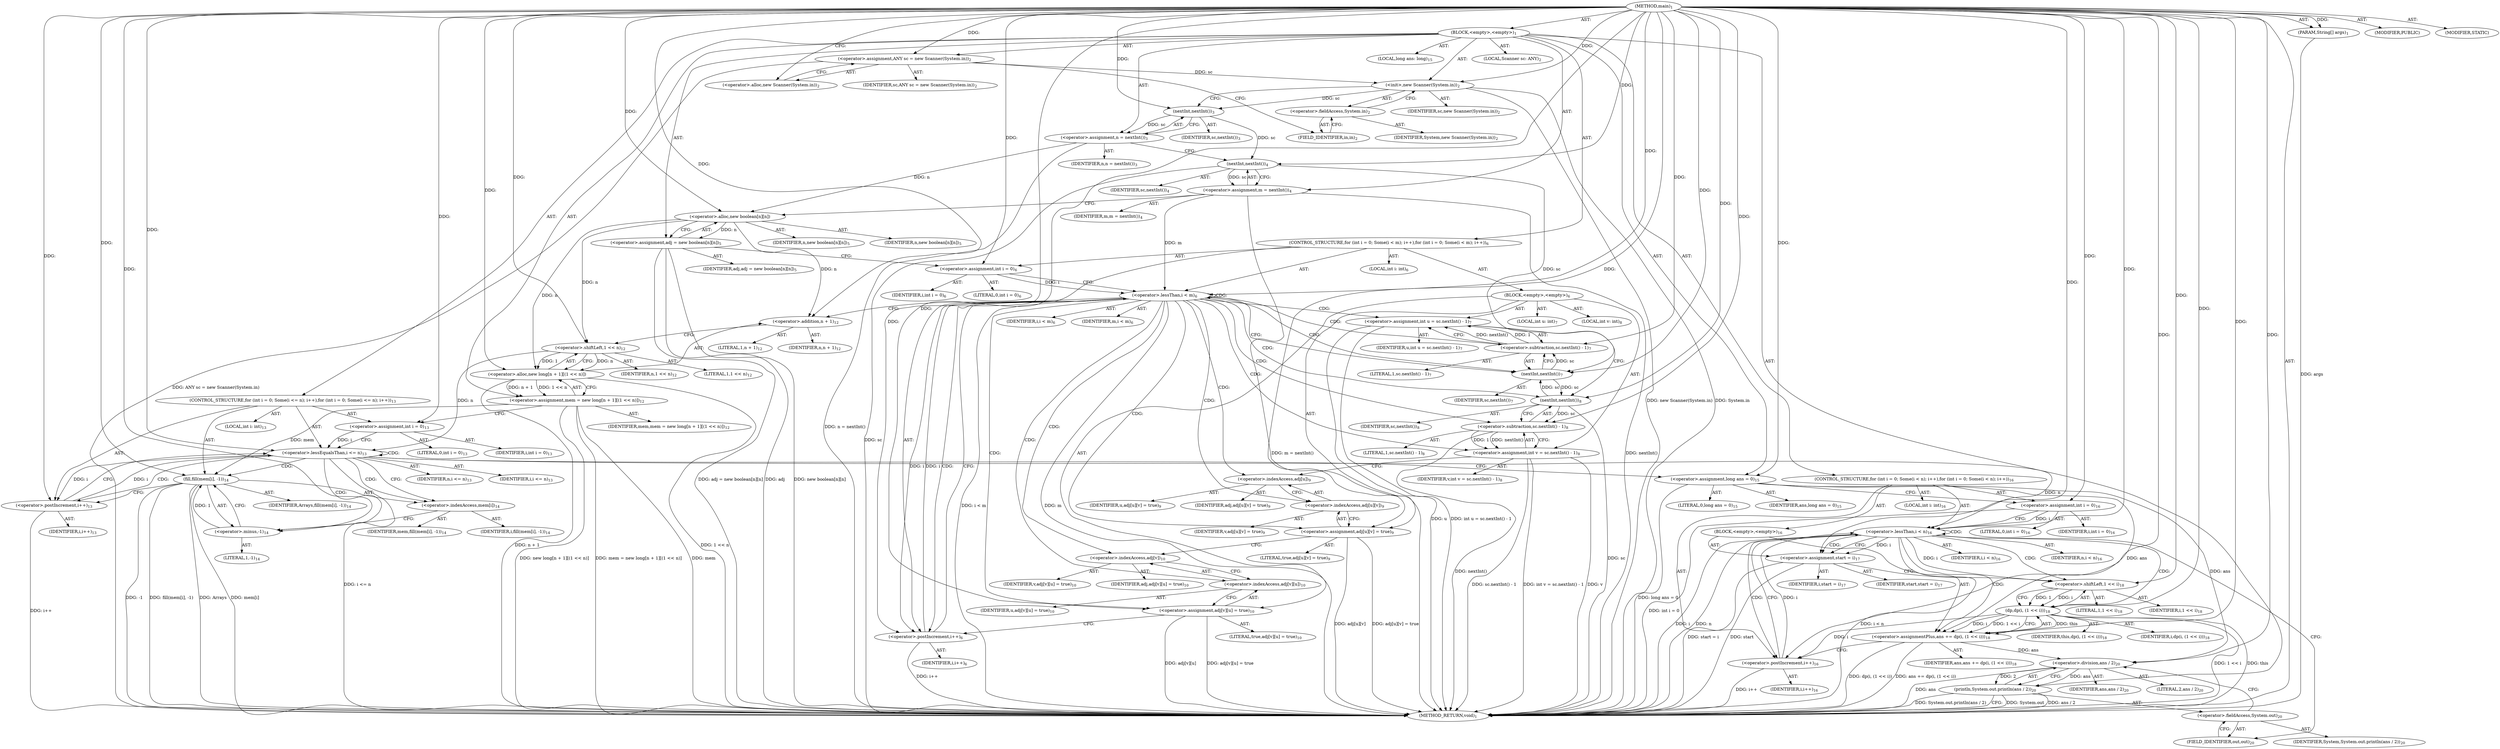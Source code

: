 digraph "main" {  
"19" [label = <(METHOD,main)<SUB>1</SUB>> ]
"20" [label = <(PARAM,String[] args)<SUB>1</SUB>> ]
"21" [label = <(BLOCK,&lt;empty&gt;,&lt;empty&gt;)<SUB>1</SUB>> ]
"4" [label = <(LOCAL,Scanner sc: ANY)<SUB>2</SUB>> ]
"22" [label = <(&lt;operator&gt;.assignment,ANY sc = new Scanner(System.in))<SUB>2</SUB>> ]
"23" [label = <(IDENTIFIER,sc,ANY sc = new Scanner(System.in))<SUB>2</SUB>> ]
"24" [label = <(&lt;operator&gt;.alloc,new Scanner(System.in))<SUB>2</SUB>> ]
"25" [label = <(&lt;init&gt;,new Scanner(System.in))<SUB>2</SUB>> ]
"3" [label = <(IDENTIFIER,sc,new Scanner(System.in))<SUB>2</SUB>> ]
"26" [label = <(&lt;operator&gt;.fieldAccess,System.in)<SUB>2</SUB>> ]
"27" [label = <(IDENTIFIER,System,new Scanner(System.in))<SUB>2</SUB>> ]
"28" [label = <(FIELD_IDENTIFIER,in,in)<SUB>2</SUB>> ]
"29" [label = <(&lt;operator&gt;.assignment,n = nextInt())<SUB>3</SUB>> ]
"30" [label = <(IDENTIFIER,n,n = nextInt())<SUB>3</SUB>> ]
"31" [label = <(nextInt,nextInt())<SUB>3</SUB>> ]
"32" [label = <(IDENTIFIER,sc,nextInt())<SUB>3</SUB>> ]
"33" [label = <(&lt;operator&gt;.assignment,m = nextInt())<SUB>4</SUB>> ]
"34" [label = <(IDENTIFIER,m,m = nextInt())<SUB>4</SUB>> ]
"35" [label = <(nextInt,nextInt())<SUB>4</SUB>> ]
"36" [label = <(IDENTIFIER,sc,nextInt())<SUB>4</SUB>> ]
"37" [label = <(&lt;operator&gt;.assignment,adj = new boolean[n][n])<SUB>5</SUB>> ]
"38" [label = <(IDENTIFIER,adj,adj = new boolean[n][n])<SUB>5</SUB>> ]
"39" [label = <(&lt;operator&gt;.alloc,new boolean[n][n])> ]
"40" [label = <(IDENTIFIER,n,new boolean[n][n])<SUB>5</SUB>> ]
"41" [label = <(IDENTIFIER,n,new boolean[n][n])<SUB>5</SUB>> ]
"42" [label = <(CONTROL_STRUCTURE,for (int i = 0; Some(i &lt; m); i++),for (int i = 0; Some(i &lt; m); i++))<SUB>6</SUB>> ]
"43" [label = <(LOCAL,int i: int)<SUB>6</SUB>> ]
"44" [label = <(&lt;operator&gt;.assignment,int i = 0)<SUB>6</SUB>> ]
"45" [label = <(IDENTIFIER,i,int i = 0)<SUB>6</SUB>> ]
"46" [label = <(LITERAL,0,int i = 0)<SUB>6</SUB>> ]
"47" [label = <(&lt;operator&gt;.lessThan,i &lt; m)<SUB>6</SUB>> ]
"48" [label = <(IDENTIFIER,i,i &lt; m)<SUB>6</SUB>> ]
"49" [label = <(IDENTIFIER,m,i &lt; m)<SUB>6</SUB>> ]
"50" [label = <(&lt;operator&gt;.postIncrement,i++)<SUB>6</SUB>> ]
"51" [label = <(IDENTIFIER,i,i++)<SUB>6</SUB>> ]
"52" [label = <(BLOCK,&lt;empty&gt;,&lt;empty&gt;)<SUB>6</SUB>> ]
"53" [label = <(LOCAL,int u: int)<SUB>7</SUB>> ]
"54" [label = <(&lt;operator&gt;.assignment,int u = sc.nextInt() - 1)<SUB>7</SUB>> ]
"55" [label = <(IDENTIFIER,u,int u = sc.nextInt() - 1)<SUB>7</SUB>> ]
"56" [label = <(&lt;operator&gt;.subtraction,sc.nextInt() - 1)<SUB>7</SUB>> ]
"57" [label = <(nextInt,nextInt())<SUB>7</SUB>> ]
"58" [label = <(IDENTIFIER,sc,nextInt())<SUB>7</SUB>> ]
"59" [label = <(LITERAL,1,sc.nextInt() - 1)<SUB>7</SUB>> ]
"60" [label = <(LOCAL,int v: int)<SUB>8</SUB>> ]
"61" [label = <(&lt;operator&gt;.assignment,int v = sc.nextInt() - 1)<SUB>8</SUB>> ]
"62" [label = <(IDENTIFIER,v,int v = sc.nextInt() - 1)<SUB>8</SUB>> ]
"63" [label = <(&lt;operator&gt;.subtraction,sc.nextInt() - 1)<SUB>8</SUB>> ]
"64" [label = <(nextInt,nextInt())<SUB>8</SUB>> ]
"65" [label = <(IDENTIFIER,sc,nextInt())<SUB>8</SUB>> ]
"66" [label = <(LITERAL,1,sc.nextInt() - 1)<SUB>8</SUB>> ]
"67" [label = <(&lt;operator&gt;.assignment,adj[u][v] = true)<SUB>9</SUB>> ]
"68" [label = <(&lt;operator&gt;.indexAccess,adj[u][v])<SUB>9</SUB>> ]
"69" [label = <(&lt;operator&gt;.indexAccess,adj[u])<SUB>9</SUB>> ]
"70" [label = <(IDENTIFIER,adj,adj[u][v] = true)<SUB>9</SUB>> ]
"71" [label = <(IDENTIFIER,u,adj[u][v] = true)<SUB>9</SUB>> ]
"72" [label = <(IDENTIFIER,v,adj[u][v] = true)<SUB>9</SUB>> ]
"73" [label = <(LITERAL,true,adj[u][v] = true)<SUB>9</SUB>> ]
"74" [label = <(&lt;operator&gt;.assignment,adj[v][u] = true)<SUB>10</SUB>> ]
"75" [label = <(&lt;operator&gt;.indexAccess,adj[v][u])<SUB>10</SUB>> ]
"76" [label = <(&lt;operator&gt;.indexAccess,adj[v])<SUB>10</SUB>> ]
"77" [label = <(IDENTIFIER,adj,adj[v][u] = true)<SUB>10</SUB>> ]
"78" [label = <(IDENTIFIER,v,adj[v][u] = true)<SUB>10</SUB>> ]
"79" [label = <(IDENTIFIER,u,adj[v][u] = true)<SUB>10</SUB>> ]
"80" [label = <(LITERAL,true,adj[v][u] = true)<SUB>10</SUB>> ]
"81" [label = <(&lt;operator&gt;.assignment,mem = new long[n + 1][(1 &lt;&lt; n)])<SUB>12</SUB>> ]
"82" [label = <(IDENTIFIER,mem,mem = new long[n + 1][(1 &lt;&lt; n)])<SUB>12</SUB>> ]
"83" [label = <(&lt;operator&gt;.alloc,new long[n + 1][(1 &lt;&lt; n)])> ]
"84" [label = <(&lt;operator&gt;.addition,n + 1)<SUB>12</SUB>> ]
"85" [label = <(IDENTIFIER,n,n + 1)<SUB>12</SUB>> ]
"86" [label = <(LITERAL,1,n + 1)<SUB>12</SUB>> ]
"87" [label = <(&lt;operator&gt;.shiftLeft,1 &lt;&lt; n)<SUB>12</SUB>> ]
"88" [label = <(LITERAL,1,1 &lt;&lt; n)<SUB>12</SUB>> ]
"89" [label = <(IDENTIFIER,n,1 &lt;&lt; n)<SUB>12</SUB>> ]
"90" [label = <(CONTROL_STRUCTURE,for (int i = 0; Some(i &lt;= n); i++),for (int i = 0; Some(i &lt;= n); i++))<SUB>13</SUB>> ]
"91" [label = <(LOCAL,int i: int)<SUB>13</SUB>> ]
"92" [label = <(&lt;operator&gt;.assignment,int i = 0)<SUB>13</SUB>> ]
"93" [label = <(IDENTIFIER,i,int i = 0)<SUB>13</SUB>> ]
"94" [label = <(LITERAL,0,int i = 0)<SUB>13</SUB>> ]
"95" [label = <(&lt;operator&gt;.lessEqualsThan,i &lt;= n)<SUB>13</SUB>> ]
"96" [label = <(IDENTIFIER,i,i &lt;= n)<SUB>13</SUB>> ]
"97" [label = <(IDENTIFIER,n,i &lt;= n)<SUB>13</SUB>> ]
"98" [label = <(&lt;operator&gt;.postIncrement,i++)<SUB>13</SUB>> ]
"99" [label = <(IDENTIFIER,i,i++)<SUB>13</SUB>> ]
"100" [label = <(fill,fill(mem[i], -1))<SUB>14</SUB>> ]
"101" [label = <(IDENTIFIER,Arrays,fill(mem[i], -1))<SUB>14</SUB>> ]
"102" [label = <(&lt;operator&gt;.indexAccess,mem[i])<SUB>14</SUB>> ]
"103" [label = <(IDENTIFIER,mem,fill(mem[i], -1))<SUB>14</SUB>> ]
"104" [label = <(IDENTIFIER,i,fill(mem[i], -1))<SUB>14</SUB>> ]
"105" [label = <(&lt;operator&gt;.minus,-1)<SUB>14</SUB>> ]
"106" [label = <(LITERAL,1,-1)<SUB>14</SUB>> ]
"107" [label = <(LOCAL,long ans: long)<SUB>15</SUB>> ]
"108" [label = <(&lt;operator&gt;.assignment,long ans = 0)<SUB>15</SUB>> ]
"109" [label = <(IDENTIFIER,ans,long ans = 0)<SUB>15</SUB>> ]
"110" [label = <(LITERAL,0,long ans = 0)<SUB>15</SUB>> ]
"111" [label = <(CONTROL_STRUCTURE,for (int i = 0; Some(i &lt; n); i++),for (int i = 0; Some(i &lt; n); i++))<SUB>16</SUB>> ]
"112" [label = <(LOCAL,int i: int)<SUB>16</SUB>> ]
"113" [label = <(&lt;operator&gt;.assignment,int i = 0)<SUB>16</SUB>> ]
"114" [label = <(IDENTIFIER,i,int i = 0)<SUB>16</SUB>> ]
"115" [label = <(LITERAL,0,int i = 0)<SUB>16</SUB>> ]
"116" [label = <(&lt;operator&gt;.lessThan,i &lt; n)<SUB>16</SUB>> ]
"117" [label = <(IDENTIFIER,i,i &lt; n)<SUB>16</SUB>> ]
"118" [label = <(IDENTIFIER,n,i &lt; n)<SUB>16</SUB>> ]
"119" [label = <(&lt;operator&gt;.postIncrement,i++)<SUB>16</SUB>> ]
"120" [label = <(IDENTIFIER,i,i++)<SUB>16</SUB>> ]
"121" [label = <(BLOCK,&lt;empty&gt;,&lt;empty&gt;)<SUB>16</SUB>> ]
"122" [label = <(&lt;operator&gt;.assignment,start = i)<SUB>17</SUB>> ]
"123" [label = <(IDENTIFIER,start,start = i)<SUB>17</SUB>> ]
"124" [label = <(IDENTIFIER,i,start = i)<SUB>17</SUB>> ]
"125" [label = <(&lt;operator&gt;.assignmentPlus,ans += dp(i, (1 &lt;&lt; i)))<SUB>18</SUB>> ]
"126" [label = <(IDENTIFIER,ans,ans += dp(i, (1 &lt;&lt; i)))<SUB>18</SUB>> ]
"127" [label = <(dp,dp(i, (1 &lt;&lt; i)))<SUB>18</SUB>> ]
"128" [label = <(IDENTIFIER,this,dp(i, (1 &lt;&lt; i)))<SUB>18</SUB>> ]
"129" [label = <(IDENTIFIER,i,dp(i, (1 &lt;&lt; i)))<SUB>18</SUB>> ]
"130" [label = <(&lt;operator&gt;.shiftLeft,1 &lt;&lt; i)<SUB>18</SUB>> ]
"131" [label = <(LITERAL,1,1 &lt;&lt; i)<SUB>18</SUB>> ]
"132" [label = <(IDENTIFIER,i,1 &lt;&lt; i)<SUB>18</SUB>> ]
"133" [label = <(println,System.out.println(ans / 2))<SUB>20</SUB>> ]
"134" [label = <(&lt;operator&gt;.fieldAccess,System.out)<SUB>20</SUB>> ]
"135" [label = <(IDENTIFIER,System,System.out.println(ans / 2))<SUB>20</SUB>> ]
"136" [label = <(FIELD_IDENTIFIER,out,out)<SUB>20</SUB>> ]
"137" [label = <(&lt;operator&gt;.division,ans / 2)<SUB>20</SUB>> ]
"138" [label = <(IDENTIFIER,ans,ans / 2)<SUB>20</SUB>> ]
"139" [label = <(LITERAL,2,ans / 2)<SUB>20</SUB>> ]
"140" [label = <(MODIFIER,PUBLIC)> ]
"141" [label = <(MODIFIER,STATIC)> ]
"142" [label = <(METHOD_RETURN,void)<SUB>1</SUB>> ]
  "19" -> "20"  [ label = "AST: "] 
  "19" -> "21"  [ label = "AST: "] 
  "19" -> "140"  [ label = "AST: "] 
  "19" -> "141"  [ label = "AST: "] 
  "19" -> "142"  [ label = "AST: "] 
  "21" -> "4"  [ label = "AST: "] 
  "21" -> "22"  [ label = "AST: "] 
  "21" -> "25"  [ label = "AST: "] 
  "21" -> "29"  [ label = "AST: "] 
  "21" -> "33"  [ label = "AST: "] 
  "21" -> "37"  [ label = "AST: "] 
  "21" -> "42"  [ label = "AST: "] 
  "21" -> "81"  [ label = "AST: "] 
  "21" -> "90"  [ label = "AST: "] 
  "21" -> "107"  [ label = "AST: "] 
  "21" -> "108"  [ label = "AST: "] 
  "21" -> "111"  [ label = "AST: "] 
  "21" -> "133"  [ label = "AST: "] 
  "22" -> "23"  [ label = "AST: "] 
  "22" -> "24"  [ label = "AST: "] 
  "25" -> "3"  [ label = "AST: "] 
  "25" -> "26"  [ label = "AST: "] 
  "26" -> "27"  [ label = "AST: "] 
  "26" -> "28"  [ label = "AST: "] 
  "29" -> "30"  [ label = "AST: "] 
  "29" -> "31"  [ label = "AST: "] 
  "31" -> "32"  [ label = "AST: "] 
  "33" -> "34"  [ label = "AST: "] 
  "33" -> "35"  [ label = "AST: "] 
  "35" -> "36"  [ label = "AST: "] 
  "37" -> "38"  [ label = "AST: "] 
  "37" -> "39"  [ label = "AST: "] 
  "39" -> "40"  [ label = "AST: "] 
  "39" -> "41"  [ label = "AST: "] 
  "42" -> "43"  [ label = "AST: "] 
  "42" -> "44"  [ label = "AST: "] 
  "42" -> "47"  [ label = "AST: "] 
  "42" -> "50"  [ label = "AST: "] 
  "42" -> "52"  [ label = "AST: "] 
  "44" -> "45"  [ label = "AST: "] 
  "44" -> "46"  [ label = "AST: "] 
  "47" -> "48"  [ label = "AST: "] 
  "47" -> "49"  [ label = "AST: "] 
  "50" -> "51"  [ label = "AST: "] 
  "52" -> "53"  [ label = "AST: "] 
  "52" -> "54"  [ label = "AST: "] 
  "52" -> "60"  [ label = "AST: "] 
  "52" -> "61"  [ label = "AST: "] 
  "52" -> "67"  [ label = "AST: "] 
  "52" -> "74"  [ label = "AST: "] 
  "54" -> "55"  [ label = "AST: "] 
  "54" -> "56"  [ label = "AST: "] 
  "56" -> "57"  [ label = "AST: "] 
  "56" -> "59"  [ label = "AST: "] 
  "57" -> "58"  [ label = "AST: "] 
  "61" -> "62"  [ label = "AST: "] 
  "61" -> "63"  [ label = "AST: "] 
  "63" -> "64"  [ label = "AST: "] 
  "63" -> "66"  [ label = "AST: "] 
  "64" -> "65"  [ label = "AST: "] 
  "67" -> "68"  [ label = "AST: "] 
  "67" -> "73"  [ label = "AST: "] 
  "68" -> "69"  [ label = "AST: "] 
  "68" -> "72"  [ label = "AST: "] 
  "69" -> "70"  [ label = "AST: "] 
  "69" -> "71"  [ label = "AST: "] 
  "74" -> "75"  [ label = "AST: "] 
  "74" -> "80"  [ label = "AST: "] 
  "75" -> "76"  [ label = "AST: "] 
  "75" -> "79"  [ label = "AST: "] 
  "76" -> "77"  [ label = "AST: "] 
  "76" -> "78"  [ label = "AST: "] 
  "81" -> "82"  [ label = "AST: "] 
  "81" -> "83"  [ label = "AST: "] 
  "83" -> "84"  [ label = "AST: "] 
  "83" -> "87"  [ label = "AST: "] 
  "84" -> "85"  [ label = "AST: "] 
  "84" -> "86"  [ label = "AST: "] 
  "87" -> "88"  [ label = "AST: "] 
  "87" -> "89"  [ label = "AST: "] 
  "90" -> "91"  [ label = "AST: "] 
  "90" -> "92"  [ label = "AST: "] 
  "90" -> "95"  [ label = "AST: "] 
  "90" -> "98"  [ label = "AST: "] 
  "90" -> "100"  [ label = "AST: "] 
  "92" -> "93"  [ label = "AST: "] 
  "92" -> "94"  [ label = "AST: "] 
  "95" -> "96"  [ label = "AST: "] 
  "95" -> "97"  [ label = "AST: "] 
  "98" -> "99"  [ label = "AST: "] 
  "100" -> "101"  [ label = "AST: "] 
  "100" -> "102"  [ label = "AST: "] 
  "100" -> "105"  [ label = "AST: "] 
  "102" -> "103"  [ label = "AST: "] 
  "102" -> "104"  [ label = "AST: "] 
  "105" -> "106"  [ label = "AST: "] 
  "108" -> "109"  [ label = "AST: "] 
  "108" -> "110"  [ label = "AST: "] 
  "111" -> "112"  [ label = "AST: "] 
  "111" -> "113"  [ label = "AST: "] 
  "111" -> "116"  [ label = "AST: "] 
  "111" -> "119"  [ label = "AST: "] 
  "111" -> "121"  [ label = "AST: "] 
  "113" -> "114"  [ label = "AST: "] 
  "113" -> "115"  [ label = "AST: "] 
  "116" -> "117"  [ label = "AST: "] 
  "116" -> "118"  [ label = "AST: "] 
  "119" -> "120"  [ label = "AST: "] 
  "121" -> "122"  [ label = "AST: "] 
  "121" -> "125"  [ label = "AST: "] 
  "122" -> "123"  [ label = "AST: "] 
  "122" -> "124"  [ label = "AST: "] 
  "125" -> "126"  [ label = "AST: "] 
  "125" -> "127"  [ label = "AST: "] 
  "127" -> "128"  [ label = "AST: "] 
  "127" -> "129"  [ label = "AST: "] 
  "127" -> "130"  [ label = "AST: "] 
  "130" -> "131"  [ label = "AST: "] 
  "130" -> "132"  [ label = "AST: "] 
  "133" -> "134"  [ label = "AST: "] 
  "133" -> "137"  [ label = "AST: "] 
  "134" -> "135"  [ label = "AST: "] 
  "134" -> "136"  [ label = "AST: "] 
  "137" -> "138"  [ label = "AST: "] 
  "137" -> "139"  [ label = "AST: "] 
  "22" -> "28"  [ label = "CFG: "] 
  "25" -> "31"  [ label = "CFG: "] 
  "29" -> "35"  [ label = "CFG: "] 
  "33" -> "39"  [ label = "CFG: "] 
  "37" -> "44"  [ label = "CFG: "] 
  "81" -> "92"  [ label = "CFG: "] 
  "108" -> "113"  [ label = "CFG: "] 
  "133" -> "142"  [ label = "CFG: "] 
  "24" -> "22"  [ label = "CFG: "] 
  "26" -> "25"  [ label = "CFG: "] 
  "31" -> "29"  [ label = "CFG: "] 
  "35" -> "33"  [ label = "CFG: "] 
  "39" -> "37"  [ label = "CFG: "] 
  "44" -> "47"  [ label = "CFG: "] 
  "47" -> "57"  [ label = "CFG: "] 
  "47" -> "84"  [ label = "CFG: "] 
  "50" -> "47"  [ label = "CFG: "] 
  "83" -> "81"  [ label = "CFG: "] 
  "92" -> "95"  [ label = "CFG: "] 
  "95" -> "102"  [ label = "CFG: "] 
  "95" -> "108"  [ label = "CFG: "] 
  "98" -> "95"  [ label = "CFG: "] 
  "100" -> "98"  [ label = "CFG: "] 
  "113" -> "116"  [ label = "CFG: "] 
  "116" -> "122"  [ label = "CFG: "] 
  "116" -> "136"  [ label = "CFG: "] 
  "119" -> "116"  [ label = "CFG: "] 
  "134" -> "137"  [ label = "CFG: "] 
  "137" -> "133"  [ label = "CFG: "] 
  "28" -> "26"  [ label = "CFG: "] 
  "54" -> "64"  [ label = "CFG: "] 
  "61" -> "69"  [ label = "CFG: "] 
  "67" -> "76"  [ label = "CFG: "] 
  "74" -> "50"  [ label = "CFG: "] 
  "84" -> "87"  [ label = "CFG: "] 
  "87" -> "83"  [ label = "CFG: "] 
  "102" -> "105"  [ label = "CFG: "] 
  "105" -> "100"  [ label = "CFG: "] 
  "122" -> "130"  [ label = "CFG: "] 
  "125" -> "119"  [ label = "CFG: "] 
  "136" -> "134"  [ label = "CFG: "] 
  "56" -> "54"  [ label = "CFG: "] 
  "63" -> "61"  [ label = "CFG: "] 
  "68" -> "67"  [ label = "CFG: "] 
  "75" -> "74"  [ label = "CFG: "] 
  "127" -> "125"  [ label = "CFG: "] 
  "57" -> "56"  [ label = "CFG: "] 
  "64" -> "63"  [ label = "CFG: "] 
  "69" -> "68"  [ label = "CFG: "] 
  "76" -> "75"  [ label = "CFG: "] 
  "130" -> "127"  [ label = "CFG: "] 
  "19" -> "24"  [ label = "CFG: "] 
  "20" -> "142"  [ label = "DDG: args"] 
  "22" -> "142"  [ label = "DDG: ANY sc = new Scanner(System.in)"] 
  "25" -> "142"  [ label = "DDG: System.in"] 
  "25" -> "142"  [ label = "DDG: new Scanner(System.in)"] 
  "29" -> "142"  [ label = "DDG: n = nextInt()"] 
  "35" -> "142"  [ label = "DDG: sc"] 
  "33" -> "142"  [ label = "DDG: nextInt()"] 
  "33" -> "142"  [ label = "DDG: m = nextInt()"] 
  "37" -> "142"  [ label = "DDG: adj"] 
  "37" -> "142"  [ label = "DDG: new boolean[n][n]"] 
  "37" -> "142"  [ label = "DDG: adj = new boolean[n][n]"] 
  "47" -> "142"  [ label = "DDG: m"] 
  "47" -> "142"  [ label = "DDG: i &lt; m"] 
  "81" -> "142"  [ label = "DDG: mem"] 
  "83" -> "142"  [ label = "DDG: n + 1"] 
  "83" -> "142"  [ label = "DDG: 1 &lt;&lt; n"] 
  "81" -> "142"  [ label = "DDG: new long[n + 1][(1 &lt;&lt; n)]"] 
  "81" -> "142"  [ label = "DDG: mem = new long[n + 1][(1 &lt;&lt; n)]"] 
  "95" -> "142"  [ label = "DDG: i &lt;= n"] 
  "108" -> "142"  [ label = "DDG: long ans = 0"] 
  "113" -> "142"  [ label = "DDG: int i = 0"] 
  "116" -> "142"  [ label = "DDG: i"] 
  "116" -> "142"  [ label = "DDG: n"] 
  "116" -> "142"  [ label = "DDG: i &lt; n"] 
  "133" -> "142"  [ label = "DDG: System.out"] 
  "137" -> "142"  [ label = "DDG: ans"] 
  "133" -> "142"  [ label = "DDG: ans / 2"] 
  "133" -> "142"  [ label = "DDG: System.out.println(ans / 2)"] 
  "122" -> "142"  [ label = "DDG: start = i"] 
  "127" -> "142"  [ label = "DDG: 1 &lt;&lt; i"] 
  "125" -> "142"  [ label = "DDG: dp(i, (1 &lt;&lt; i))"] 
  "125" -> "142"  [ label = "DDG: ans += dp(i, (1 &lt;&lt; i))"] 
  "119" -> "142"  [ label = "DDG: i++"] 
  "100" -> "142"  [ label = "DDG: mem[i]"] 
  "100" -> "142"  [ label = "DDG: -1"] 
  "100" -> "142"  [ label = "DDG: fill(mem[i], -1)"] 
  "98" -> "142"  [ label = "DDG: i++"] 
  "54" -> "142"  [ label = "DDG: u"] 
  "54" -> "142"  [ label = "DDG: int u = sc.nextInt() - 1"] 
  "61" -> "142"  [ label = "DDG: v"] 
  "64" -> "142"  [ label = "DDG: sc"] 
  "63" -> "142"  [ label = "DDG: nextInt()"] 
  "61" -> "142"  [ label = "DDG: sc.nextInt() - 1"] 
  "61" -> "142"  [ label = "DDG: int v = sc.nextInt() - 1"] 
  "67" -> "142"  [ label = "DDG: adj[u][v]"] 
  "67" -> "142"  [ label = "DDG: adj[u][v] = true"] 
  "74" -> "142"  [ label = "DDG: adj[v][u]"] 
  "74" -> "142"  [ label = "DDG: adj[v][u] = true"] 
  "50" -> "142"  [ label = "DDG: i++"] 
  "127" -> "142"  [ label = "DDG: this"] 
  "122" -> "142"  [ label = "DDG: start"] 
  "100" -> "142"  [ label = "DDG: Arrays"] 
  "19" -> "20"  [ label = "DDG: "] 
  "19" -> "22"  [ label = "DDG: "] 
  "31" -> "29"  [ label = "DDG: sc"] 
  "35" -> "33"  [ label = "DDG: sc"] 
  "39" -> "37"  [ label = "DDG: n"] 
  "83" -> "81"  [ label = "DDG: n + 1"] 
  "83" -> "81"  [ label = "DDG: 1 &lt;&lt; n"] 
  "19" -> "108"  [ label = "DDG: "] 
  "22" -> "25"  [ label = "DDG: sc"] 
  "19" -> "25"  [ label = "DDG: "] 
  "19" -> "44"  [ label = "DDG: "] 
  "19" -> "92"  [ label = "DDG: "] 
  "19" -> "113"  [ label = "DDG: "] 
  "137" -> "133"  [ label = "DDG: ans"] 
  "137" -> "133"  [ label = "DDG: 2"] 
  "25" -> "31"  [ label = "DDG: sc"] 
  "19" -> "31"  [ label = "DDG: "] 
  "31" -> "35"  [ label = "DDG: sc"] 
  "19" -> "35"  [ label = "DDG: "] 
  "29" -> "39"  [ label = "DDG: n"] 
  "19" -> "39"  [ label = "DDG: "] 
  "44" -> "47"  [ label = "DDG: i"] 
  "50" -> "47"  [ label = "DDG: i"] 
  "19" -> "47"  [ label = "DDG: "] 
  "33" -> "47"  [ label = "DDG: m"] 
  "47" -> "50"  [ label = "DDG: i"] 
  "19" -> "50"  [ label = "DDG: "] 
  "56" -> "54"  [ label = "DDG: nextInt()"] 
  "56" -> "54"  [ label = "DDG: 1"] 
  "63" -> "61"  [ label = "DDG: nextInt()"] 
  "63" -> "61"  [ label = "DDG: 1"] 
  "19" -> "67"  [ label = "DDG: "] 
  "19" -> "74"  [ label = "DDG: "] 
  "39" -> "83"  [ label = "DDG: n"] 
  "19" -> "83"  [ label = "DDG: "] 
  "87" -> "83"  [ label = "DDG: 1"] 
  "87" -> "83"  [ label = "DDG: n"] 
  "92" -> "95"  [ label = "DDG: i"] 
  "98" -> "95"  [ label = "DDG: i"] 
  "19" -> "95"  [ label = "DDG: "] 
  "87" -> "95"  [ label = "DDG: n"] 
  "95" -> "98"  [ label = "DDG: i"] 
  "19" -> "98"  [ label = "DDG: "] 
  "19" -> "100"  [ label = "DDG: "] 
  "81" -> "100"  [ label = "DDG: mem"] 
  "105" -> "100"  [ label = "DDG: 1"] 
  "113" -> "116"  [ label = "DDG: i"] 
  "119" -> "116"  [ label = "DDG: i"] 
  "19" -> "116"  [ label = "DDG: "] 
  "95" -> "116"  [ label = "DDG: n"] 
  "127" -> "119"  [ label = "DDG: i"] 
  "19" -> "119"  [ label = "DDG: "] 
  "116" -> "122"  [ label = "DDG: i"] 
  "19" -> "122"  [ label = "DDG: "] 
  "127" -> "125"  [ label = "DDG: this"] 
  "127" -> "125"  [ label = "DDG: i"] 
  "127" -> "125"  [ label = "DDG: 1 &lt;&lt; i"] 
  "108" -> "137"  [ label = "DDG: ans"] 
  "125" -> "137"  [ label = "DDG: ans"] 
  "19" -> "137"  [ label = "DDG: "] 
  "39" -> "84"  [ label = "DDG: n"] 
  "19" -> "84"  [ label = "DDG: "] 
  "19" -> "87"  [ label = "DDG: "] 
  "39" -> "87"  [ label = "DDG: n"] 
  "19" -> "105"  [ label = "DDG: "] 
  "108" -> "125"  [ label = "DDG: ans"] 
  "19" -> "125"  [ label = "DDG: "] 
  "57" -> "56"  [ label = "DDG: sc"] 
  "19" -> "56"  [ label = "DDG: "] 
  "64" -> "63"  [ label = "DDG: sc"] 
  "19" -> "63"  [ label = "DDG: "] 
  "19" -> "127"  [ label = "DDG: "] 
  "130" -> "127"  [ label = "DDG: i"] 
  "130" -> "127"  [ label = "DDG: 1"] 
  "35" -> "57"  [ label = "DDG: sc"] 
  "64" -> "57"  [ label = "DDG: sc"] 
  "19" -> "57"  [ label = "DDG: "] 
  "57" -> "64"  [ label = "DDG: sc"] 
  "19" -> "64"  [ label = "DDG: "] 
  "19" -> "130"  [ label = "DDG: "] 
  "116" -> "130"  [ label = "DDG: i"] 
  "47" -> "47"  [ label = "CDG: "] 
  "47" -> "68"  [ label = "CDG: "] 
  "47" -> "64"  [ label = "CDG: "] 
  "47" -> "57"  [ label = "CDG: "] 
  "47" -> "75"  [ label = "CDG: "] 
  "47" -> "56"  [ label = "CDG: "] 
  "47" -> "69"  [ label = "CDG: "] 
  "47" -> "67"  [ label = "CDG: "] 
  "47" -> "74"  [ label = "CDG: "] 
  "47" -> "76"  [ label = "CDG: "] 
  "47" -> "50"  [ label = "CDG: "] 
  "47" -> "54"  [ label = "CDG: "] 
  "47" -> "61"  [ label = "CDG: "] 
  "47" -> "63"  [ label = "CDG: "] 
  "95" -> "98"  [ label = "CDG: "] 
  "95" -> "102"  [ label = "CDG: "] 
  "95" -> "95"  [ label = "CDG: "] 
  "95" -> "105"  [ label = "CDG: "] 
  "95" -> "100"  [ label = "CDG: "] 
  "116" -> "116"  [ label = "CDG: "] 
  "116" -> "122"  [ label = "CDG: "] 
  "116" -> "119"  [ label = "CDG: "] 
  "116" -> "130"  [ label = "CDG: "] 
  "116" -> "127"  [ label = "CDG: "] 
  "116" -> "125"  [ label = "CDG: "] 
}
